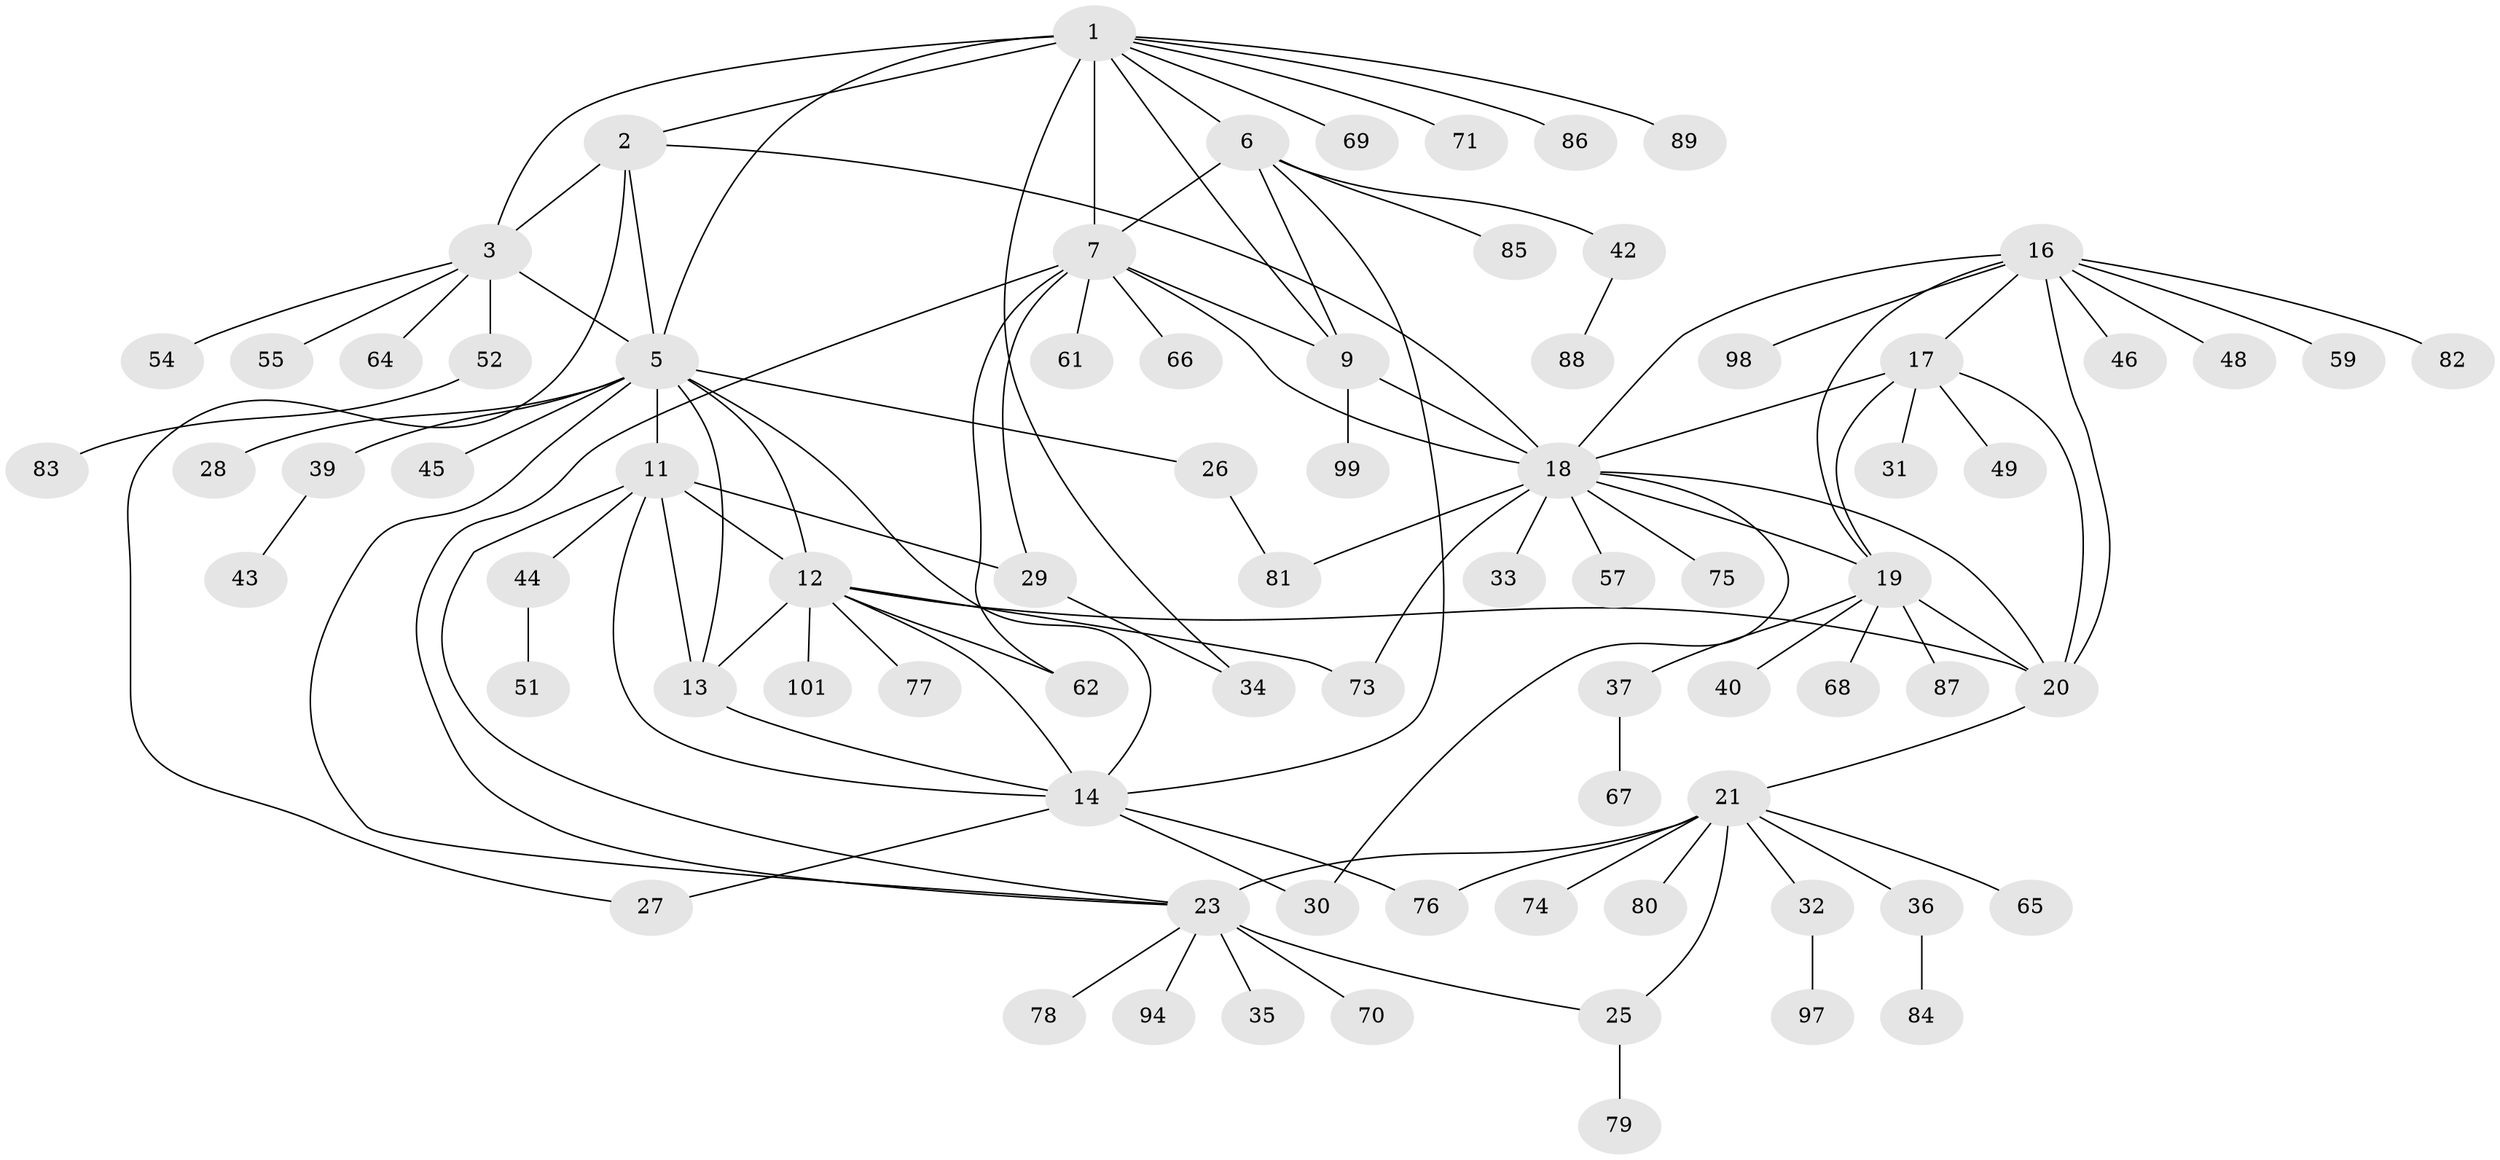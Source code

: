 // Generated by graph-tools (version 1.1) at 2025/52/02/27/25 19:52:18]
// undirected, 78 vertices, 111 edges
graph export_dot {
graph [start="1"]
  node [color=gray90,style=filled];
  1 [super="+10"];
  2 [super="+41"];
  3 [super="+4"];
  5 [super="+15"];
  6 [super="+95"];
  7 [super="+8"];
  9 [super="+93"];
  11 [super="+53"];
  12 [super="+38"];
  13;
  14 [super="+60"];
  16 [super="+56"];
  17 [super="+92"];
  18 [super="+47"];
  19 [super="+91"];
  20;
  21 [super="+22"];
  23 [super="+24"];
  25;
  26 [super="+58"];
  27;
  28;
  29 [super="+102"];
  30;
  31;
  32;
  33;
  34;
  35;
  36 [super="+50"];
  37;
  39;
  40;
  42 [super="+63"];
  43;
  44;
  45;
  46;
  48;
  49;
  51;
  52 [super="+72"];
  54;
  55;
  57;
  59;
  61 [super="+90"];
  62;
  64;
  65;
  66;
  67;
  68;
  69;
  70;
  71;
  73;
  74;
  75;
  76;
  77;
  78;
  79 [super="+96"];
  80;
  81 [super="+100"];
  82;
  83;
  84;
  85;
  86;
  87;
  88;
  89;
  94;
  97;
  98;
  99;
  101;
  1 -- 2;
  1 -- 3 [weight=2];
  1 -- 5;
  1 -- 34;
  1 -- 69;
  1 -- 71;
  1 -- 89;
  1 -- 6;
  1 -- 7 [weight=2];
  1 -- 9;
  1 -- 86;
  2 -- 3 [weight=2];
  2 -- 5;
  2 -- 18;
  2 -- 27;
  3 -- 5 [weight=2];
  3 -- 52;
  3 -- 54;
  3 -- 64;
  3 -- 55;
  5 -- 28;
  5 -- 45;
  5 -- 39;
  5 -- 26;
  5 -- 11;
  5 -- 12;
  5 -- 13;
  5 -- 14;
  5 -- 23;
  6 -- 7 [weight=2];
  6 -- 9;
  6 -- 14;
  6 -- 42;
  6 -- 85;
  7 -- 9 [weight=2];
  7 -- 18;
  7 -- 61;
  7 -- 66;
  7 -- 23;
  7 -- 29;
  7 -- 62;
  9 -- 99;
  9 -- 18;
  11 -- 12;
  11 -- 13;
  11 -- 14;
  11 -- 23;
  11 -- 29;
  11 -- 44;
  12 -- 13;
  12 -- 14;
  12 -- 20;
  12 -- 62;
  12 -- 73;
  12 -- 101;
  12 -- 77;
  13 -- 14;
  14 -- 27;
  14 -- 30;
  14 -- 76;
  16 -- 17;
  16 -- 18;
  16 -- 19;
  16 -- 20;
  16 -- 46;
  16 -- 48;
  16 -- 59;
  16 -- 82;
  16 -- 98;
  17 -- 18;
  17 -- 19;
  17 -- 20;
  17 -- 31;
  17 -- 49;
  18 -- 19;
  18 -- 20;
  18 -- 33;
  18 -- 57;
  18 -- 73;
  18 -- 75;
  18 -- 81 [weight=2];
  18 -- 30;
  19 -- 20;
  19 -- 37;
  19 -- 40;
  19 -- 68;
  19 -- 87;
  20 -- 21;
  21 -- 23 [weight=4];
  21 -- 25 [weight=2];
  21 -- 36;
  21 -- 74;
  21 -- 80;
  21 -- 32;
  21 -- 65;
  21 -- 76;
  23 -- 25 [weight=2];
  23 -- 70;
  23 -- 78;
  23 -- 94;
  23 -- 35;
  25 -- 79;
  26 -- 81;
  29 -- 34;
  32 -- 97;
  36 -- 84;
  37 -- 67;
  39 -- 43;
  42 -- 88;
  44 -- 51;
  52 -- 83;
}
